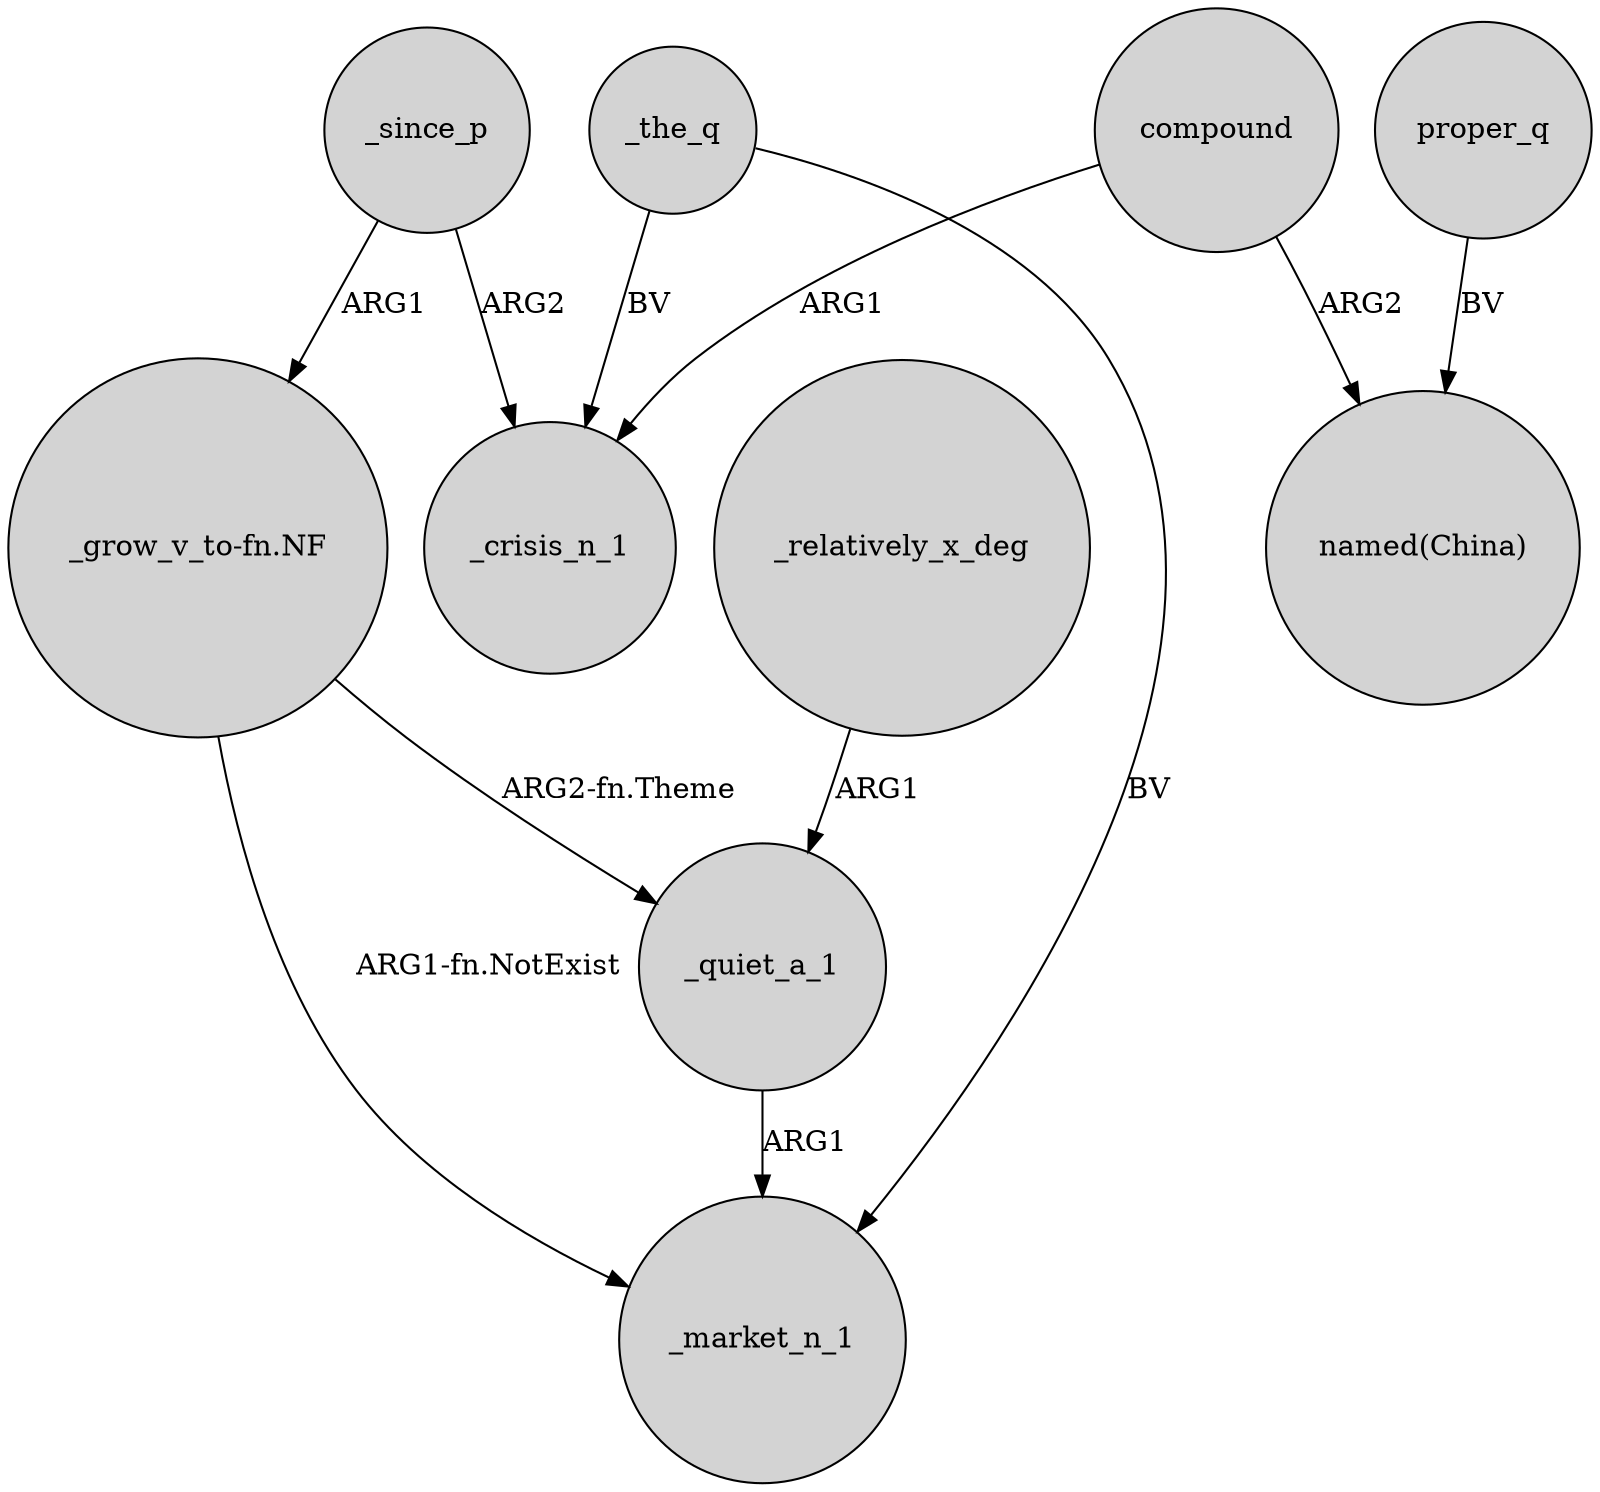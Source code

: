digraph {
	node [shape=circle style=filled]
	_the_q -> _crisis_n_1 [label=BV]
	_since_p -> _crisis_n_1 [label=ARG2]
	"_grow_v_to-fn.NF" -> _quiet_a_1 [label="ARG2-fn.Theme"]
	_since_p -> "_grow_v_to-fn.NF" [label=ARG1]
	compound -> _crisis_n_1 [label=ARG1]
	_the_q -> _market_n_1 [label=BV]
	compound -> "named(China)" [label=ARG2]
	_quiet_a_1 -> _market_n_1 [label=ARG1]
	"_grow_v_to-fn.NF" -> _market_n_1 [label="ARG1-fn.NotExist"]
	_relatively_x_deg -> _quiet_a_1 [label=ARG1]
	proper_q -> "named(China)" [label=BV]
}
